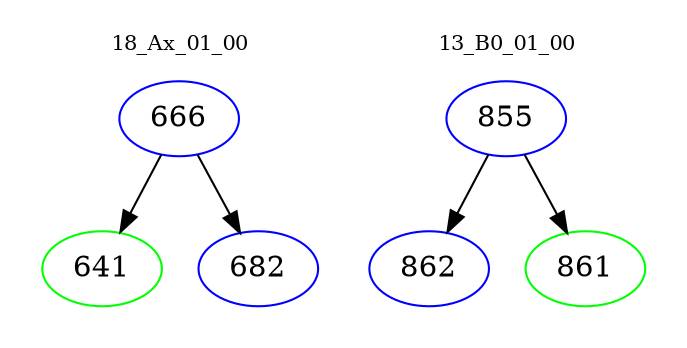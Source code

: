 digraph{
subgraph cluster_0 {
color = white
label = "18_Ax_01_00";
fontsize=10;
T0_666 [label="666", color="blue"]
T0_666 -> T0_641 [color="black"]
T0_641 [label="641", color="green"]
T0_666 -> T0_682 [color="black"]
T0_682 [label="682", color="blue"]
}
subgraph cluster_1 {
color = white
label = "13_B0_01_00";
fontsize=10;
T1_855 [label="855", color="blue"]
T1_855 -> T1_862 [color="black"]
T1_862 [label="862", color="blue"]
T1_855 -> T1_861 [color="black"]
T1_861 [label="861", color="green"]
}
}
